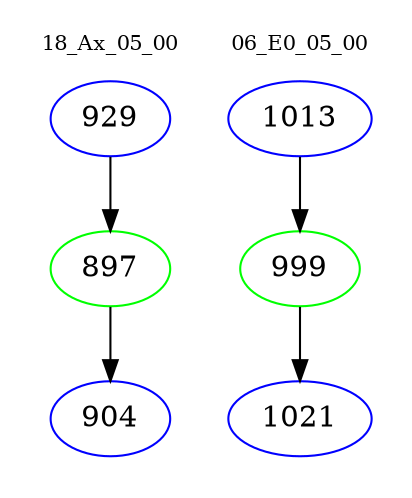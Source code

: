 digraph{
subgraph cluster_0 {
color = white
label = "18_Ax_05_00";
fontsize=10;
T0_929 [label="929", color="blue"]
T0_929 -> T0_897 [color="black"]
T0_897 [label="897", color="green"]
T0_897 -> T0_904 [color="black"]
T0_904 [label="904", color="blue"]
}
subgraph cluster_1 {
color = white
label = "06_E0_05_00";
fontsize=10;
T1_1013 [label="1013", color="blue"]
T1_1013 -> T1_999 [color="black"]
T1_999 [label="999", color="green"]
T1_999 -> T1_1021 [color="black"]
T1_1021 [label="1021", color="blue"]
}
}
